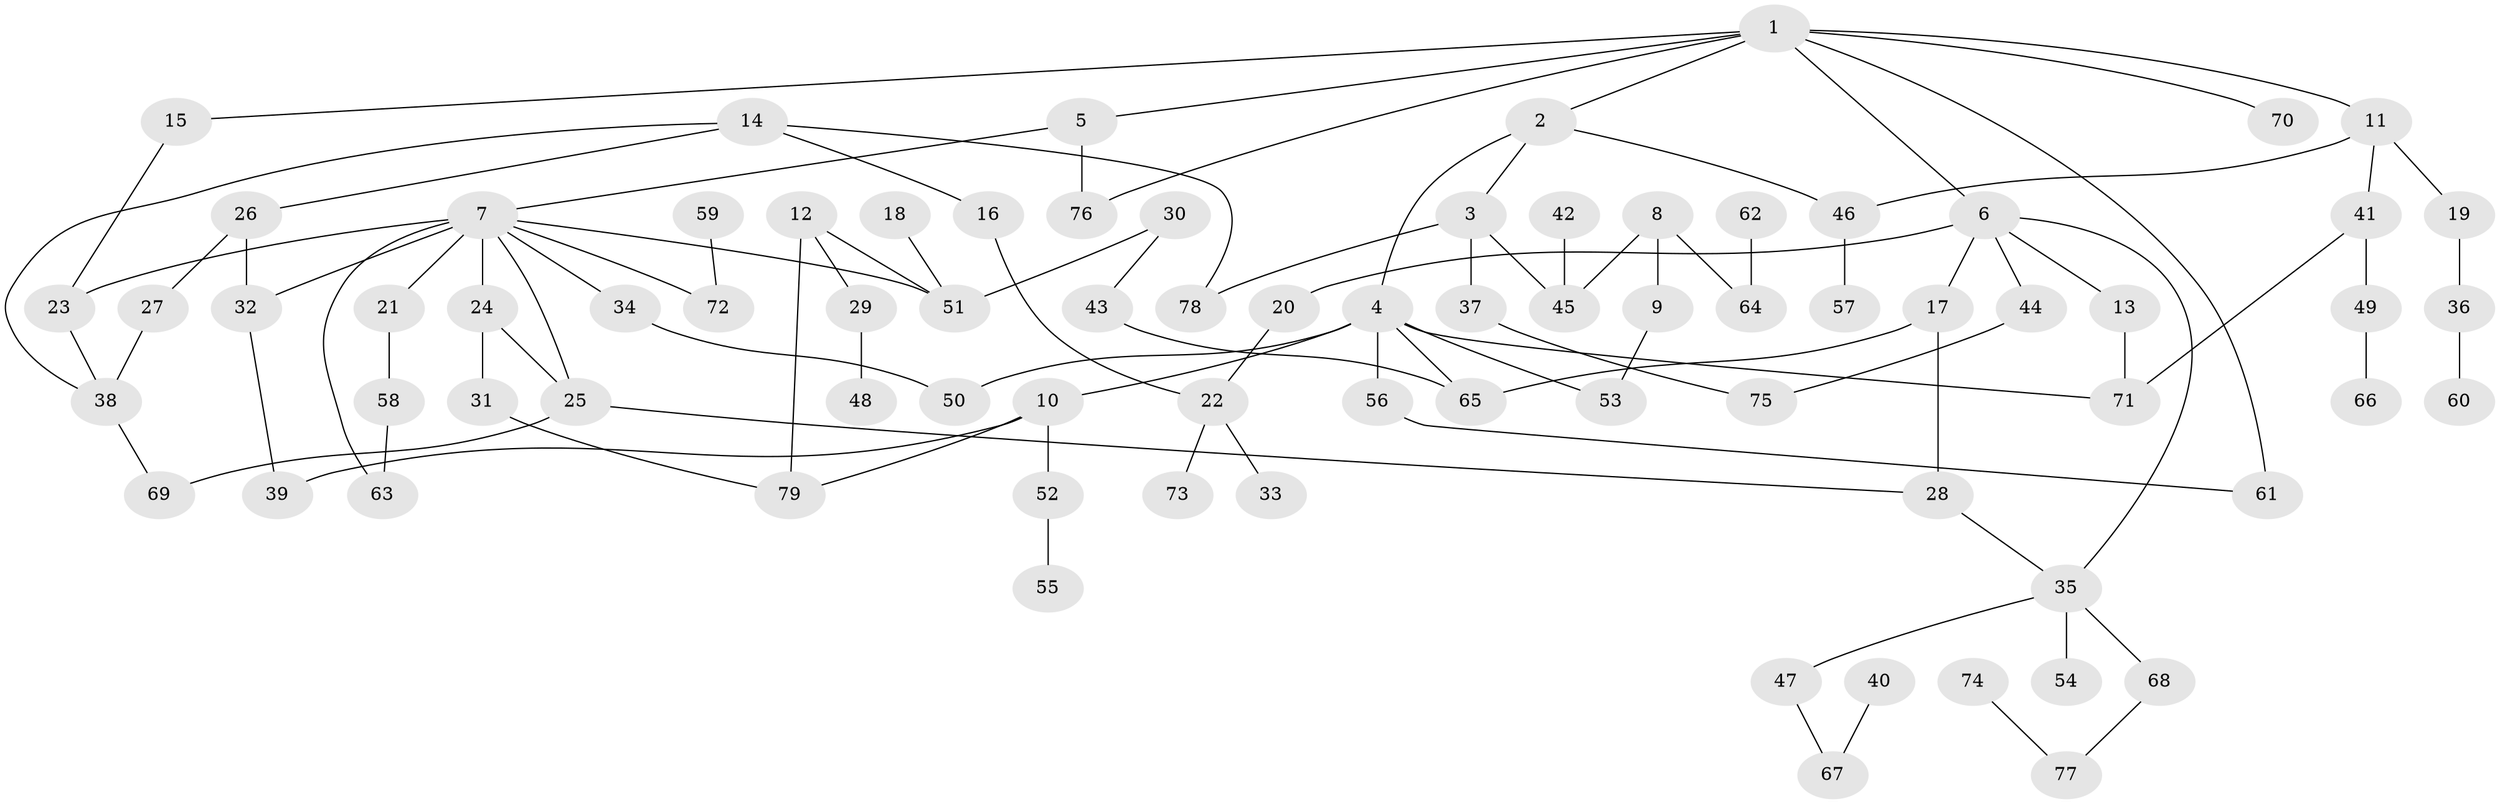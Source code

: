 // original degree distribution, {8: 0.008928571428571428, 4: 0.09821428571428571, 7: 0.008928571428571428, 3: 0.23214285714285715, 10: 0.008928571428571428, 5: 0.008928571428571428, 6: 0.017857142857142856, 2: 0.3482142857142857, 1: 0.26785714285714285}
// Generated by graph-tools (version 1.1) at 2025/36/03/04/25 23:36:03]
// undirected, 79 vertices, 101 edges
graph export_dot {
  node [color=gray90,style=filled];
  1;
  2;
  3;
  4;
  5;
  6;
  7;
  8;
  9;
  10;
  11;
  12;
  13;
  14;
  15;
  16;
  17;
  18;
  19;
  20;
  21;
  22;
  23;
  24;
  25;
  26;
  27;
  28;
  29;
  30;
  31;
  32;
  33;
  34;
  35;
  36;
  37;
  38;
  39;
  40;
  41;
  42;
  43;
  44;
  45;
  46;
  47;
  48;
  49;
  50;
  51;
  52;
  53;
  54;
  55;
  56;
  57;
  58;
  59;
  60;
  61;
  62;
  63;
  64;
  65;
  66;
  67;
  68;
  69;
  70;
  71;
  72;
  73;
  74;
  75;
  76;
  77;
  78;
  79;
  1 -- 2 [weight=1.0];
  1 -- 5 [weight=1.0];
  1 -- 6 [weight=1.0];
  1 -- 11 [weight=1.0];
  1 -- 15 [weight=1.0];
  1 -- 61 [weight=1.0];
  1 -- 70 [weight=1.0];
  1 -- 76 [weight=1.0];
  2 -- 3 [weight=1.0];
  2 -- 4 [weight=1.0];
  2 -- 46 [weight=1.0];
  3 -- 37 [weight=1.0];
  3 -- 45 [weight=1.0];
  3 -- 78 [weight=1.0];
  4 -- 10 [weight=1.0];
  4 -- 50 [weight=1.0];
  4 -- 53 [weight=1.0];
  4 -- 56 [weight=1.0];
  4 -- 65 [weight=1.0];
  4 -- 71 [weight=1.0];
  5 -- 7 [weight=1.0];
  5 -- 76 [weight=1.0];
  6 -- 13 [weight=1.0];
  6 -- 17 [weight=1.0];
  6 -- 20 [weight=1.0];
  6 -- 35 [weight=1.0];
  6 -- 44 [weight=1.0];
  7 -- 21 [weight=1.0];
  7 -- 23 [weight=1.0];
  7 -- 24 [weight=2.0];
  7 -- 25 [weight=1.0];
  7 -- 32 [weight=1.0];
  7 -- 34 [weight=1.0];
  7 -- 51 [weight=1.0];
  7 -- 63 [weight=1.0];
  7 -- 72 [weight=1.0];
  8 -- 9 [weight=1.0];
  8 -- 45 [weight=1.0];
  8 -- 64 [weight=1.0];
  9 -- 53 [weight=1.0];
  10 -- 39 [weight=1.0];
  10 -- 52 [weight=1.0];
  10 -- 79 [weight=1.0];
  11 -- 19 [weight=1.0];
  11 -- 41 [weight=1.0];
  11 -- 46 [weight=1.0];
  12 -- 29 [weight=1.0];
  12 -- 51 [weight=1.0];
  12 -- 79 [weight=1.0];
  13 -- 71 [weight=1.0];
  14 -- 16 [weight=1.0];
  14 -- 26 [weight=1.0];
  14 -- 38 [weight=1.0];
  14 -- 78 [weight=1.0];
  15 -- 23 [weight=1.0];
  16 -- 22 [weight=1.0];
  17 -- 28 [weight=1.0];
  17 -- 65 [weight=1.0];
  18 -- 51 [weight=1.0];
  19 -- 36 [weight=1.0];
  20 -- 22 [weight=1.0];
  21 -- 58 [weight=1.0];
  22 -- 33 [weight=1.0];
  22 -- 73 [weight=1.0];
  23 -- 38 [weight=1.0];
  24 -- 25 [weight=1.0];
  24 -- 31 [weight=1.0];
  25 -- 28 [weight=1.0];
  25 -- 69 [weight=1.0];
  26 -- 27 [weight=1.0];
  26 -- 32 [weight=1.0];
  27 -- 38 [weight=1.0];
  28 -- 35 [weight=1.0];
  29 -- 48 [weight=2.0];
  30 -- 43 [weight=1.0];
  30 -- 51 [weight=1.0];
  31 -- 79 [weight=1.0];
  32 -- 39 [weight=1.0];
  34 -- 50 [weight=1.0];
  35 -- 47 [weight=1.0];
  35 -- 54 [weight=1.0];
  35 -- 68 [weight=1.0];
  36 -- 60 [weight=1.0];
  37 -- 75 [weight=1.0];
  38 -- 69 [weight=1.0];
  40 -- 67 [weight=1.0];
  41 -- 49 [weight=1.0];
  41 -- 71 [weight=1.0];
  42 -- 45 [weight=1.0];
  43 -- 65 [weight=1.0];
  44 -- 75 [weight=1.0];
  46 -- 57 [weight=1.0];
  47 -- 67 [weight=1.0];
  49 -- 66 [weight=1.0];
  52 -- 55 [weight=1.0];
  56 -- 61 [weight=1.0];
  58 -- 63 [weight=1.0];
  59 -- 72 [weight=1.0];
  62 -- 64 [weight=1.0];
  68 -- 77 [weight=1.0];
  74 -- 77 [weight=1.0];
}

